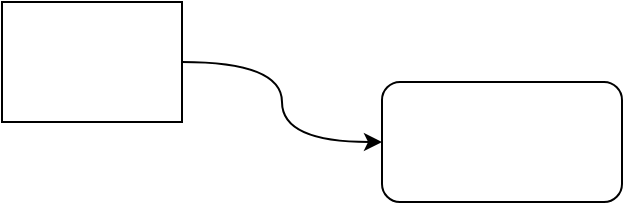 <mxfile version="12.2.4" pages="1"><diagram id="hpj_3NL5VvL0vVTAlsk6" name="Page-1"><mxGraphModel dx="384" dy="560" grid="1" gridSize="10" guides="1" tooltips="1" connect="1" arrows="1" fold="1" page="1" pageScale="1" pageWidth="827" pageHeight="1169" math="0" shadow="0"><root><mxCell id="0"/><mxCell id="1" parent="0"/><mxCell id="4" style="edgeStyle=orthogonalEdgeStyle;rounded=0;orthogonalLoop=1;jettySize=auto;html=1;entryX=0;entryY=0.5;entryDx=0;entryDy=0;curved=1;" parent="1" source="2" target="3" edge="1"><mxGeometry relative="1" as="geometry"/></mxCell><mxCell id="2" value="" style="rounded=0;whiteSpace=wrap;html=1;" parent="1" vertex="1"><mxGeometry x="30" y="180" width="90" height="60" as="geometry"/></mxCell><mxCell id="3" value="" style="rounded=1;whiteSpace=wrap;html=1;" parent="1" vertex="1"><mxGeometry x="220" y="220" width="120" height="60" as="geometry"/></mxCell></root></mxGraphModel></diagram></mxfile>